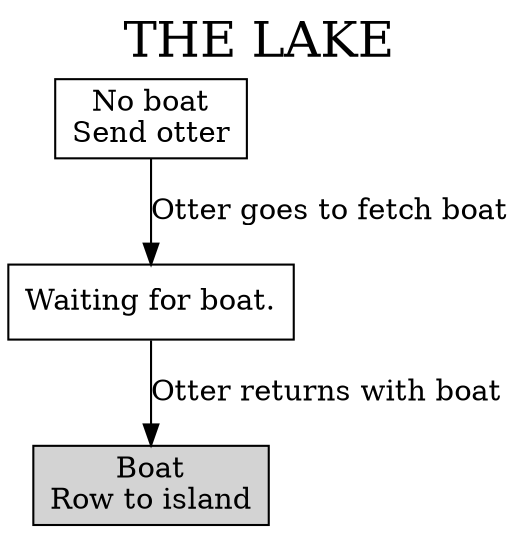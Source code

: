 digraph {
  label="THE LAKE";
  labelloc=t;
  fontsize=24;
  node [shape=box];

  noboat [label="No boat\nSend otter"];
  waiting [label="Waiting for boat."];
  boat [label="Boat\nRow to island",bgcolor="black",style="filled"];
  
  noboat -> waiting [label="Otter goes to fetch boat"];
  waiting -> boat [label="Otter returns with boat"];
}